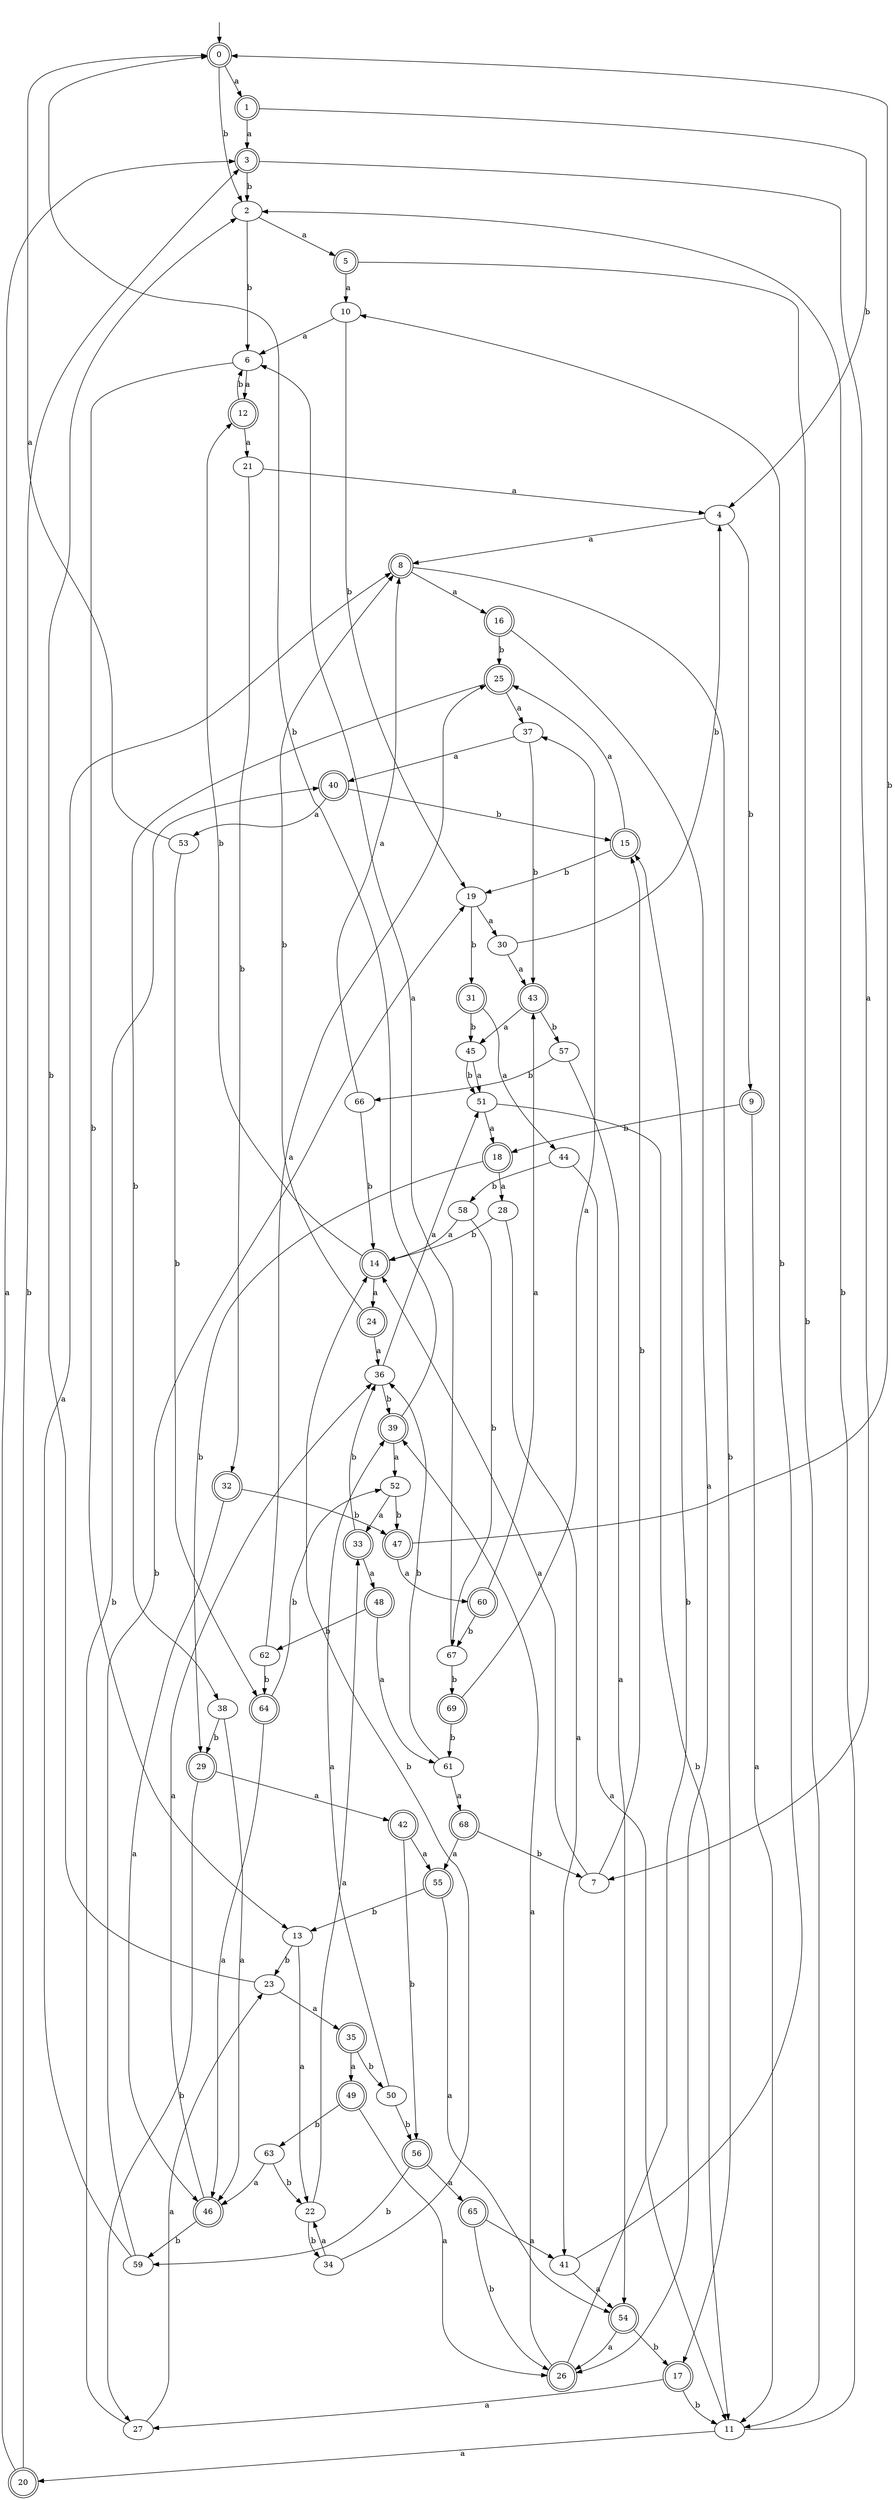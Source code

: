 digraph RandomDFA {
  __start0 [label="", shape=none];
  __start0 -> 0 [label=""];
  0 [shape=circle] [shape=doublecircle]
  0 -> 1 [label="a"]
  0 -> 2 [label="b"]
  1 [shape=doublecircle]
  1 -> 3 [label="a"]
  1 -> 4 [label="b"]
  2
  2 -> 5 [label="a"]
  2 -> 6 [label="b"]
  3 [shape=doublecircle]
  3 -> 7 [label="a"]
  3 -> 2 [label="b"]
  4
  4 -> 8 [label="a"]
  4 -> 9 [label="b"]
  5 [shape=doublecircle]
  5 -> 10 [label="a"]
  5 -> 11 [label="b"]
  6
  6 -> 12 [label="a"]
  6 -> 13 [label="b"]
  7
  7 -> 14 [label="a"]
  7 -> 15 [label="b"]
  8 [shape=doublecircle]
  8 -> 16 [label="a"]
  8 -> 17 [label="b"]
  9 [shape=doublecircle]
  9 -> 11 [label="a"]
  9 -> 18 [label="b"]
  10
  10 -> 6 [label="a"]
  10 -> 19 [label="b"]
  11
  11 -> 20 [label="a"]
  11 -> 2 [label="b"]
  12 [shape=doublecircle]
  12 -> 21 [label="a"]
  12 -> 6 [label="b"]
  13
  13 -> 22 [label="a"]
  13 -> 23 [label="b"]
  14 [shape=doublecircle]
  14 -> 24 [label="a"]
  14 -> 12 [label="b"]
  15 [shape=doublecircle]
  15 -> 25 [label="a"]
  15 -> 19 [label="b"]
  16 [shape=doublecircle]
  16 -> 26 [label="a"]
  16 -> 25 [label="b"]
  17 [shape=doublecircle]
  17 -> 27 [label="a"]
  17 -> 11 [label="b"]
  18 [shape=doublecircle]
  18 -> 28 [label="a"]
  18 -> 29 [label="b"]
  19
  19 -> 30 [label="a"]
  19 -> 31 [label="b"]
  20 [shape=doublecircle]
  20 -> 3 [label="a"]
  20 -> 3 [label="b"]
  21
  21 -> 4 [label="a"]
  21 -> 32 [label="b"]
  22
  22 -> 33 [label="a"]
  22 -> 34 [label="b"]
  23
  23 -> 35 [label="a"]
  23 -> 2 [label="b"]
  24 [shape=doublecircle]
  24 -> 36 [label="a"]
  24 -> 8 [label="b"]
  25 [shape=doublecircle]
  25 -> 37 [label="a"]
  25 -> 38 [label="b"]
  26 [shape=doublecircle]
  26 -> 39 [label="a"]
  26 -> 15 [label="b"]
  27
  27 -> 23 [label="a"]
  27 -> 40 [label="b"]
  28
  28 -> 41 [label="a"]
  28 -> 14 [label="b"]
  29 [shape=doublecircle]
  29 -> 42 [label="a"]
  29 -> 27 [label="b"]
  30
  30 -> 43 [label="a"]
  30 -> 4 [label="b"]
  31 [shape=doublecircle]
  31 -> 44 [label="a"]
  31 -> 45 [label="b"]
  32 [shape=doublecircle]
  32 -> 46 [label="a"]
  32 -> 47 [label="b"]
  33 [shape=doublecircle]
  33 -> 48 [label="a"]
  33 -> 36 [label="b"]
  34
  34 -> 22 [label="a"]
  34 -> 14 [label="b"]
  35 [shape=doublecircle]
  35 -> 49 [label="a"]
  35 -> 50 [label="b"]
  36
  36 -> 51 [label="a"]
  36 -> 39 [label="b"]
  37
  37 -> 40 [label="a"]
  37 -> 43 [label="b"]
  38
  38 -> 46 [label="a"]
  38 -> 29 [label="b"]
  39 [shape=doublecircle]
  39 -> 52 [label="a"]
  39 -> 0 [label="b"]
  40 [shape=doublecircle]
  40 -> 53 [label="a"]
  40 -> 15 [label="b"]
  41
  41 -> 54 [label="a"]
  41 -> 10 [label="b"]
  42 [shape=doublecircle]
  42 -> 55 [label="a"]
  42 -> 56 [label="b"]
  43 [shape=doublecircle]
  43 -> 45 [label="a"]
  43 -> 57 [label="b"]
  44
  44 -> 11 [label="a"]
  44 -> 58 [label="b"]
  45
  45 -> 51 [label="a"]
  45 -> 51 [label="b"]
  46 [shape=doublecircle]
  46 -> 36 [label="a"]
  46 -> 59 [label="b"]
  47 [shape=doublecircle]
  47 -> 60 [label="a"]
  47 -> 0 [label="b"]
  48 [shape=doublecircle]
  48 -> 61 [label="a"]
  48 -> 62 [label="b"]
  49 [shape=doublecircle]
  49 -> 26 [label="a"]
  49 -> 63 [label="b"]
  50
  50 -> 39 [label="a"]
  50 -> 56 [label="b"]
  51
  51 -> 18 [label="a"]
  51 -> 11 [label="b"]
  52
  52 -> 33 [label="a"]
  52 -> 47 [label="b"]
  53
  53 -> 0 [label="a"]
  53 -> 64 [label="b"]
  54 [shape=doublecircle]
  54 -> 26 [label="a"]
  54 -> 17 [label="b"]
  55 [shape=doublecircle]
  55 -> 54 [label="a"]
  55 -> 13 [label="b"]
  56 [shape=doublecircle]
  56 -> 65 [label="a"]
  56 -> 59 [label="b"]
  57
  57 -> 54 [label="a"]
  57 -> 66 [label="b"]
  58
  58 -> 14 [label="a"]
  58 -> 67 [label="b"]
  59
  59 -> 8 [label="a"]
  59 -> 19 [label="b"]
  60 [shape=doublecircle]
  60 -> 43 [label="a"]
  60 -> 67 [label="b"]
  61
  61 -> 68 [label="a"]
  61 -> 36 [label="b"]
  62
  62 -> 25 [label="a"]
  62 -> 64 [label="b"]
  63
  63 -> 46 [label="a"]
  63 -> 22 [label="b"]
  64 [shape=doublecircle]
  64 -> 46 [label="a"]
  64 -> 52 [label="b"]
  65 [shape=doublecircle]
  65 -> 41 [label="a"]
  65 -> 26 [label="b"]
  66
  66 -> 8 [label="a"]
  66 -> 14 [label="b"]
  67
  67 -> 6 [label="a"]
  67 -> 69 [label="b"]
  68 [shape=doublecircle]
  68 -> 55 [label="a"]
  68 -> 7 [label="b"]
  69 [shape=doublecircle]
  69 -> 37 [label="a"]
  69 -> 61 [label="b"]
}
